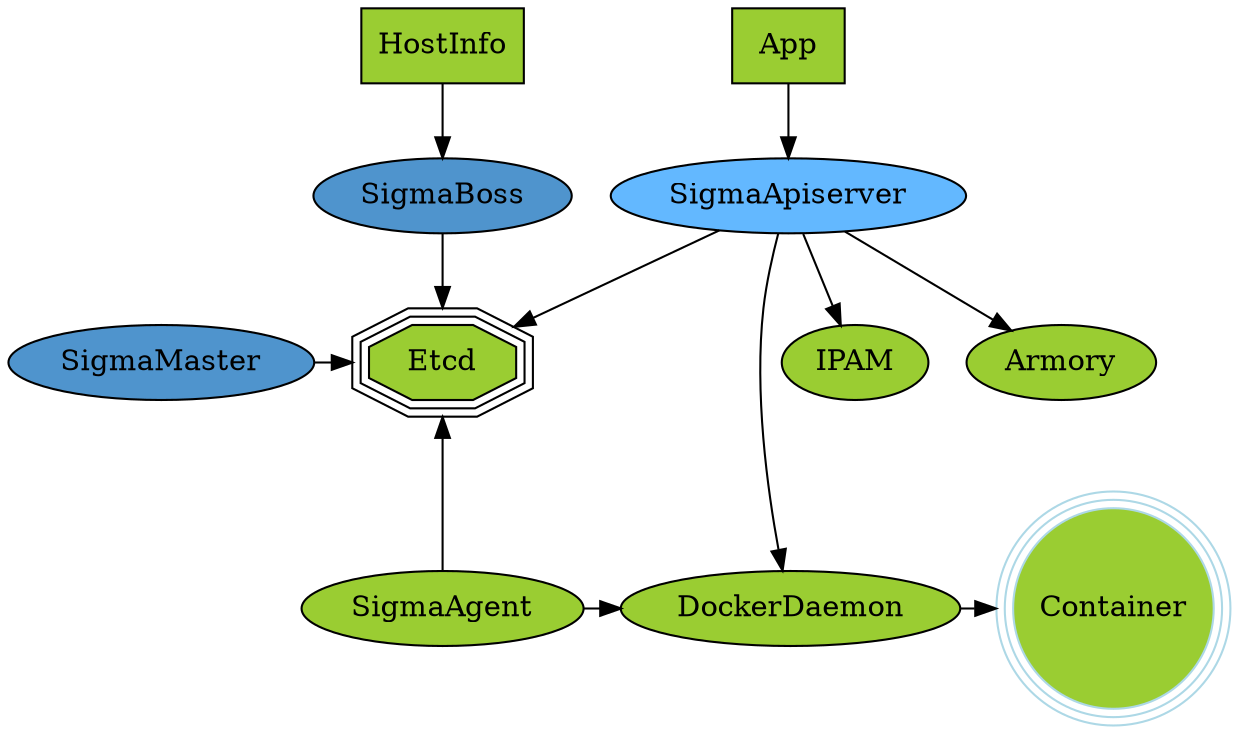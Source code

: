 digraph a{
Node [style=filled, fillcolor="olivedrab3"]
"App"[shape="box"]
"HostInfo"[shape="box"]
"SigmaApiserver"[fillcolor="steelblue1"]
"SigmaMaster"[fillcolor="steelblue3"]
"SigmaBoss"[fillcolor="steelblue3"]
"Etcd"[shape=tripleoctagon]
"IPAM"
"Armory"
"DockerDaemon"
"SigmaAgent"
"Container"[shape="doublecircle",peripheries=3,color=lightblue,style=filled,width=0.75]
{rank=same;"SigmaBoss","SigmaApiserver"}
{rank=max;"Container","DockerDaemon","SigmaAgent"}
{rank=same;"SigmaMaster","Etcd","IPAM","Armory"}
"App"->"SigmaApiserver"
"HostInfo"->"SigmaBoss"
"SigmaApiserver"->"Etcd"
"SigmaMaster"->"Etcd"
"SigmaAgent"->"Etcd"
"SigmaBoss"->"Etcd"
"SigmaApiserver"->"IPAM"
"SigmaApiserver"->"Armory"
"SigmaApiserver"->"DockerDaemon"
"SigmaAgent"->"DockerDaemon"
"DockerDaemon"->"Container"

}
